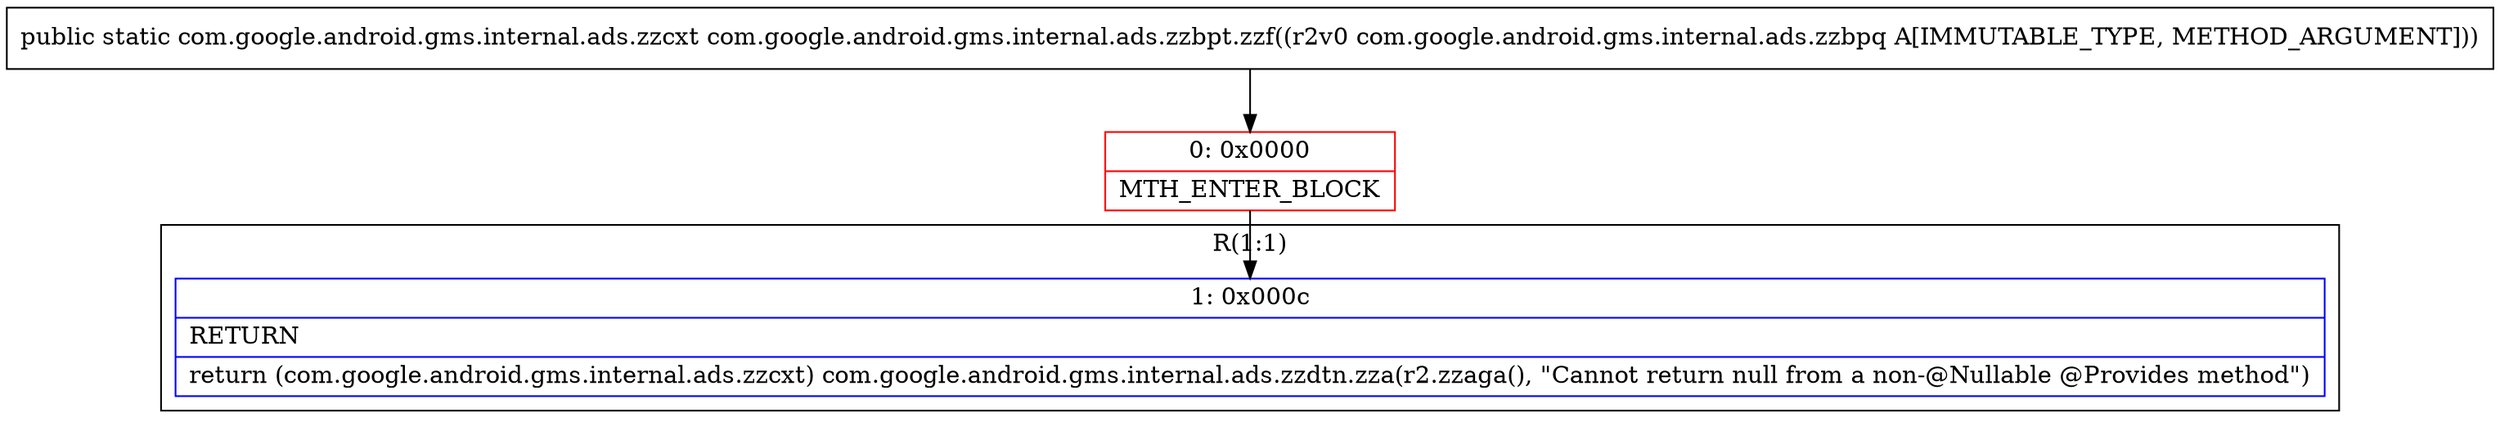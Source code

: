 digraph "CFG forcom.google.android.gms.internal.ads.zzbpt.zzf(Lcom\/google\/android\/gms\/internal\/ads\/zzbpq;)Lcom\/google\/android\/gms\/internal\/ads\/zzcxt;" {
subgraph cluster_Region_696756702 {
label = "R(1:1)";
node [shape=record,color=blue];
Node_1 [shape=record,label="{1\:\ 0x000c|RETURN\l|return (com.google.android.gms.internal.ads.zzcxt) com.google.android.gms.internal.ads.zzdtn.zza(r2.zzaga(), \"Cannot return null from a non\-@Nullable @Provides method\")\l}"];
}
Node_0 [shape=record,color=red,label="{0\:\ 0x0000|MTH_ENTER_BLOCK\l}"];
MethodNode[shape=record,label="{public static com.google.android.gms.internal.ads.zzcxt com.google.android.gms.internal.ads.zzbpt.zzf((r2v0 com.google.android.gms.internal.ads.zzbpq A[IMMUTABLE_TYPE, METHOD_ARGUMENT])) }"];
MethodNode -> Node_0;
Node_0 -> Node_1;
}

